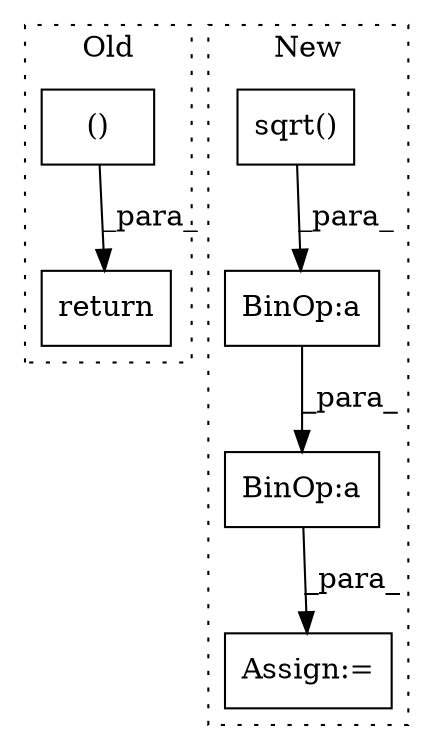 digraph G {
subgraph cluster0 {
1 [label="()" a="54" s="1899" l="11" shape="box"];
6 [label="return" a="93" s="1887" l="7" shape="box"];
label = "Old";
style="dotted";
}
subgraph cluster1 {
2 [label="sqrt()" a="75" s="2410,2425" l="8,1" shape="box"];
3 [label="Assign:=" a="68" s="2447" l="3" shape="box"];
4 [label="BinOp:a" a="82" s="2407" l="22" shape="box"];
5 [label="BinOp:a" a="82" s="2395" l="32" shape="box"];
label = "New";
style="dotted";
}
1 -> 6 [label="_para_"];
2 -> 4 [label="_para_"];
4 -> 5 [label="_para_"];
5 -> 3 [label="_para_"];
}